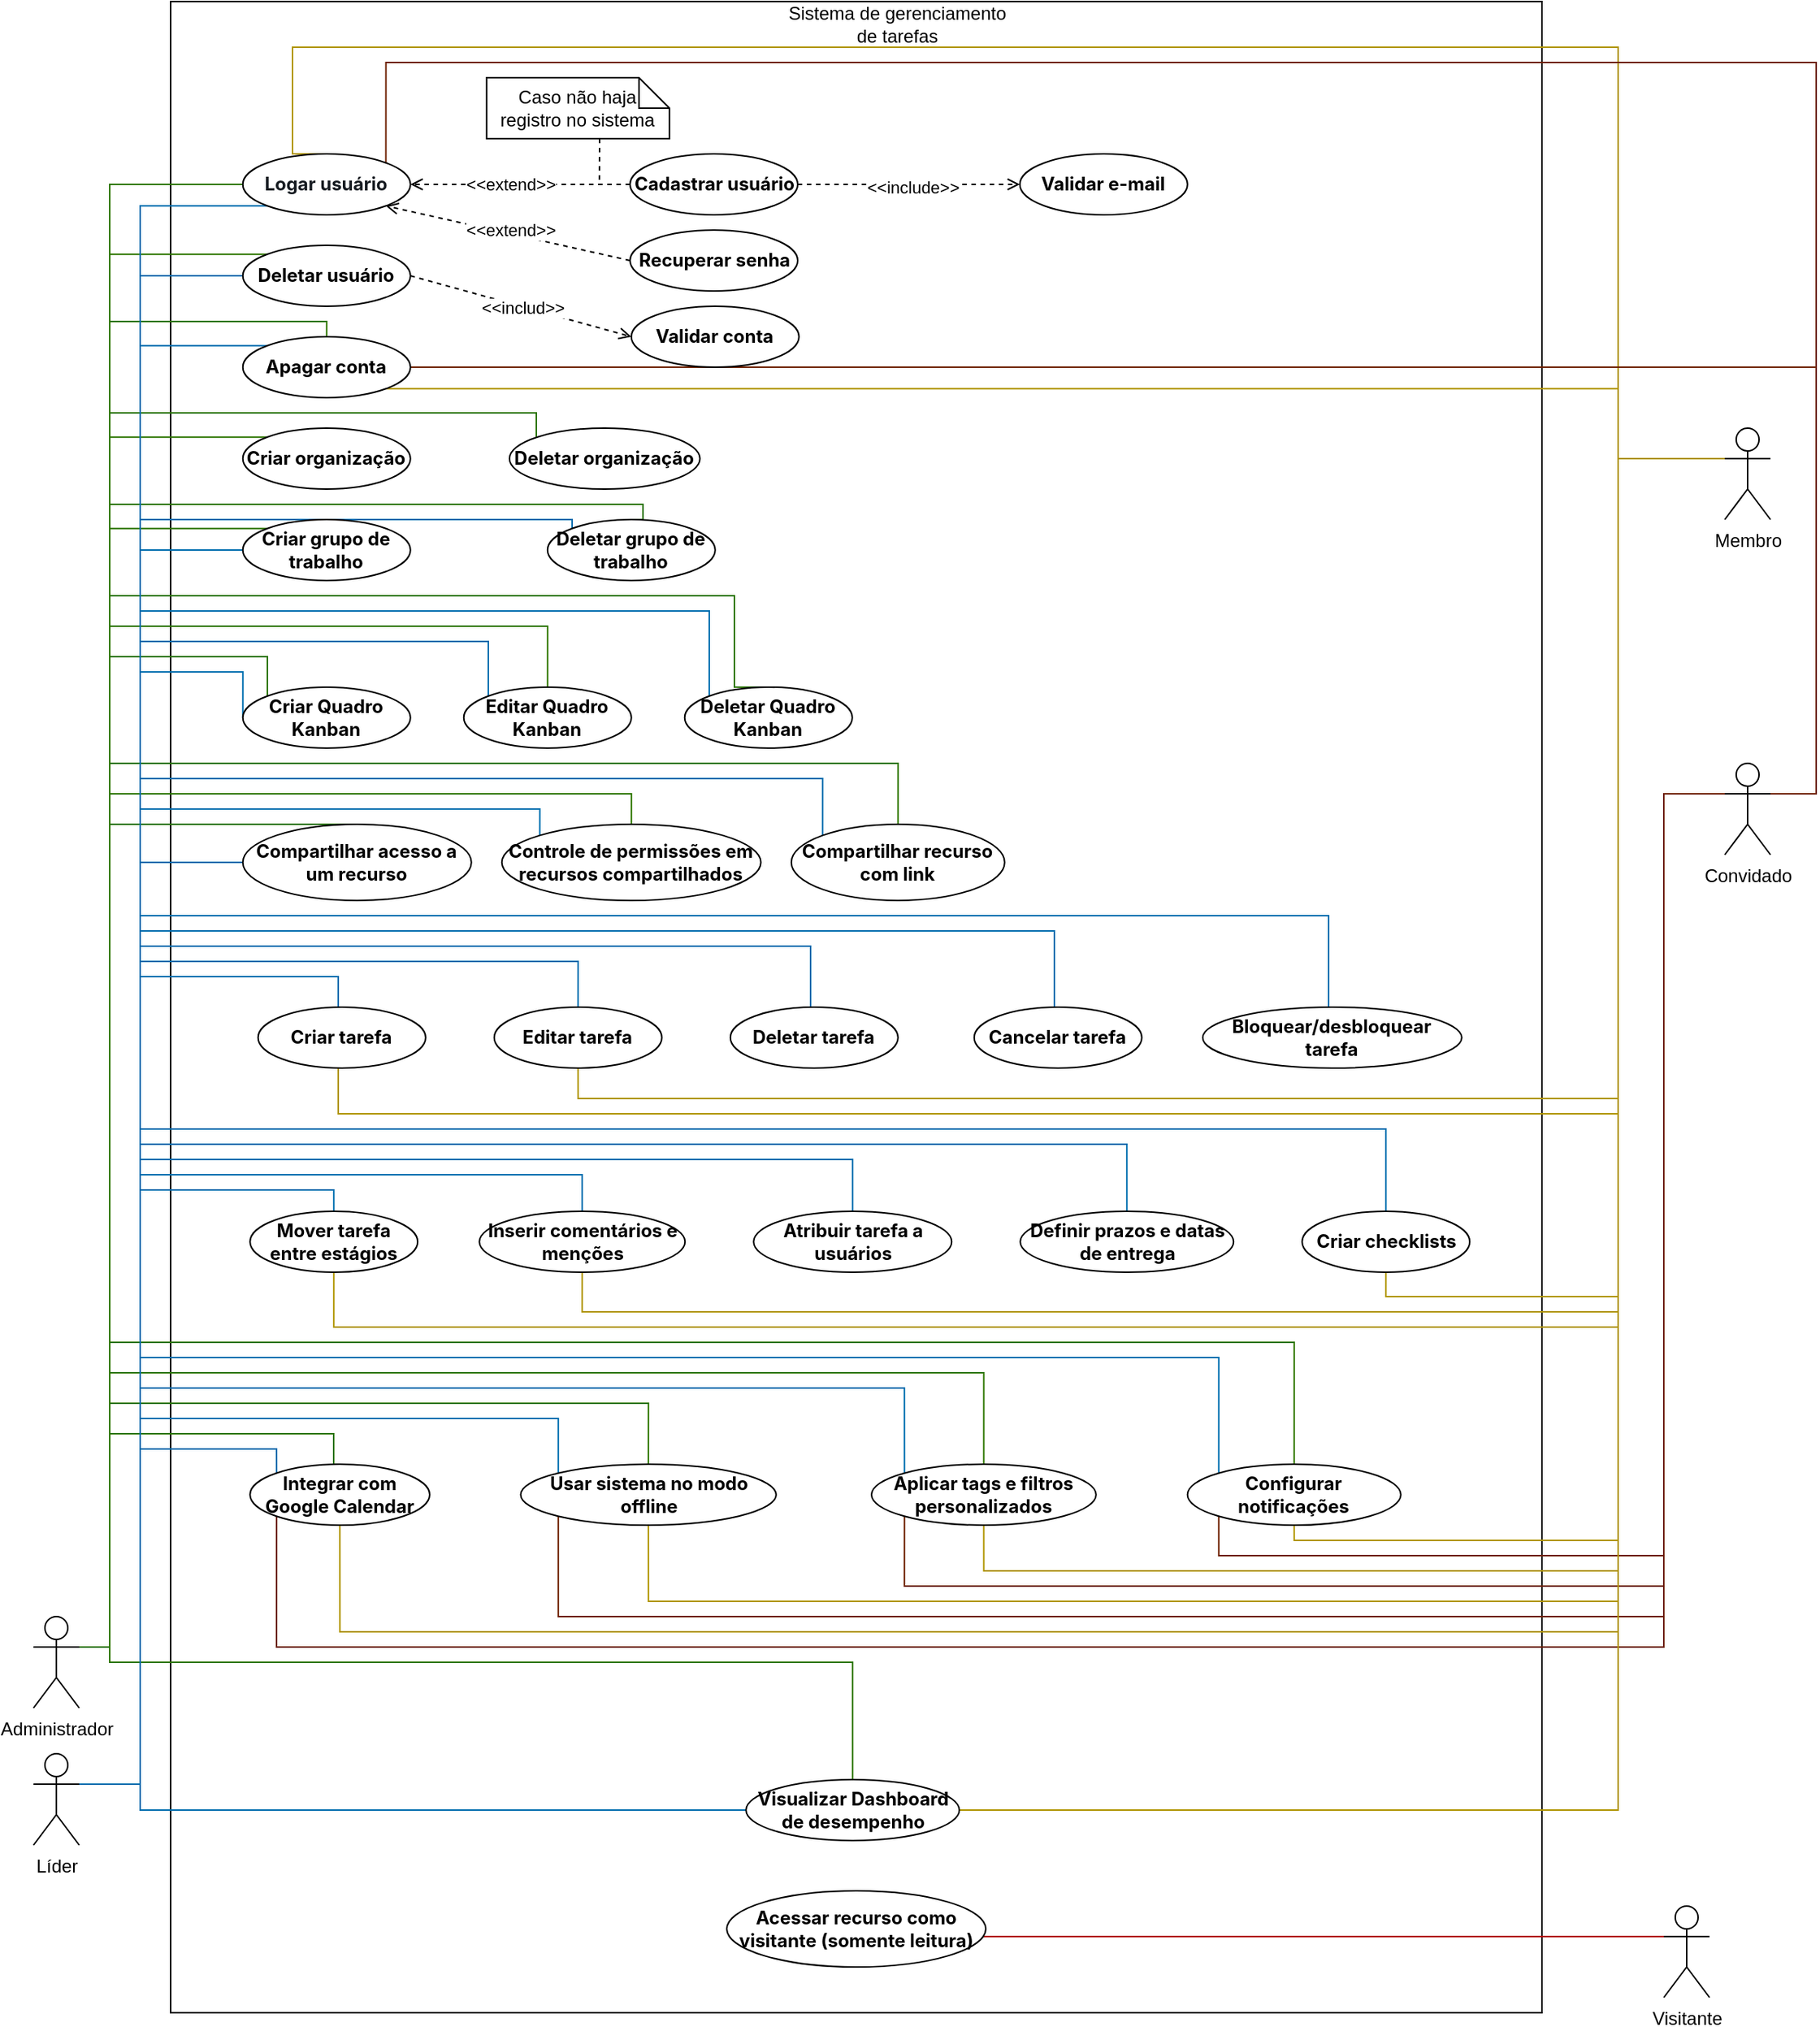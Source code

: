 <mxfile version="27.1.4">
  <diagram name="Página-1" id="UkjS4kgP-VDyb3cZycc5">
    <mxGraphModel dx="758" dy="1257" grid="1" gridSize="10" guides="1" tooltips="1" connect="1" arrows="1" fold="1" page="1" pageScale="1" pageWidth="1169" pageHeight="827" math="0" shadow="0">
      <root>
        <mxCell id="0" />
        <mxCell id="1" parent="0" />
        <mxCell id="QGq4IHv5kDLC5Aj4zrVq-229" value="" style="rounded=0;whiteSpace=wrap;html=1;labelBackgroundColor=none;fontColor=default;movable=1;resizable=1;rotatable=1;deletable=1;editable=1;locked=0;connectable=1;" vertex="1" parent="1">
          <mxGeometry x="520" y="-380" width="900" height="1320" as="geometry" />
        </mxCell>
        <mxCell id="QGq4IHv5kDLC5Aj4zrVq-230" style="edgeStyle=orthogonalEdgeStyle;rounded=0;orthogonalLoop=1;jettySize=auto;html=1;exitX=0;exitY=0.333;exitDx=0;exitDy=0;exitPerimeter=0;entryX=0;entryY=0.5;entryDx=0;entryDy=0;endArrow=none;startFill=0;fillColor=#60a917;strokeColor=#2D7600;" edge="1" parent="1" source="QGq4IHv5kDLC5Aj4zrVq-248" target="QGq4IHv5kDLC5Aj4zrVq-288">
          <mxGeometry relative="1" as="geometry">
            <Array as="points">
              <mxPoint x="480" y="700" />
              <mxPoint x="480" y="-260" />
            </Array>
          </mxGeometry>
        </mxCell>
        <mxCell id="QGq4IHv5kDLC5Aj4zrVq-231" style="rounded=0;orthogonalLoop=1;jettySize=auto;html=1;exitX=1;exitY=0.333;exitDx=0;exitDy=0;exitPerimeter=0;endArrow=none;startFill=0;edgeStyle=orthogonalEdgeStyle;entryX=0;entryY=0;entryDx=0;entryDy=0;fillColor=#60a917;strokeColor=#2D7600;" edge="1" parent="1" source="QGq4IHv5kDLC5Aj4zrVq-248" target="QGq4IHv5kDLC5Aj4zrVq-302">
          <mxGeometry relative="1" as="geometry">
            <mxPoint x="180" y="-140" as="targetPoint" />
            <Array as="points">
              <mxPoint x="480" y="700" />
              <mxPoint x="480" y="-214" />
            </Array>
          </mxGeometry>
        </mxCell>
        <mxCell id="QGq4IHv5kDLC5Aj4zrVq-232" style="rounded=0;orthogonalLoop=1;jettySize=auto;html=1;exitX=1;exitY=0.333;exitDx=0;exitDy=0;exitPerimeter=0;edgeStyle=orthogonalEdgeStyle;endArrow=none;startFill=0;fillColor=#60a917;strokeColor=#2D7600;entryX=0.5;entryY=0;entryDx=0;entryDy=0;" edge="1" parent="1" source="QGq4IHv5kDLC5Aj4zrVq-248" target="QGq4IHv5kDLC5Aj4zrVq-304">
          <mxGeometry relative="1" as="geometry">
            <mxPoint x="110" y="70" as="sourcePoint" />
            <mxPoint x="430" y="-180" as="targetPoint" />
            <Array as="points">
              <mxPoint x="480" y="700" />
              <mxPoint x="480" y="-170" />
              <mxPoint x="622" y="-170" />
            </Array>
          </mxGeometry>
        </mxCell>
        <mxCell id="QGq4IHv5kDLC5Aj4zrVq-233" style="edgeStyle=orthogonalEdgeStyle;rounded=0;orthogonalLoop=1;jettySize=auto;html=1;exitX=1;exitY=0.333;exitDx=0;exitDy=0;exitPerimeter=0;entryX=0;entryY=0;entryDx=0;entryDy=0;fillColor=#60a917;strokeColor=#2D7600;endArrow=none;startFill=0;" edge="1" parent="1" source="QGq4IHv5kDLC5Aj4zrVq-248" target="QGq4IHv5kDLC5Aj4zrVq-305">
          <mxGeometry relative="1" as="geometry">
            <Array as="points">
              <mxPoint x="480" y="700" />
              <mxPoint x="480" y="-94" />
            </Array>
          </mxGeometry>
        </mxCell>
        <mxCell id="QGq4IHv5kDLC5Aj4zrVq-234" style="edgeStyle=orthogonalEdgeStyle;rounded=0;orthogonalLoop=1;jettySize=auto;html=1;exitX=1;exitY=0.333;exitDx=0;exitDy=0;exitPerimeter=0;fillColor=#60a917;strokeColor=#2D7600;endArrow=none;startFill=0;entryX=0;entryY=0;entryDx=0;entryDy=0;" edge="1" parent="1" source="QGq4IHv5kDLC5Aj4zrVq-248" target="QGq4IHv5kDLC5Aj4zrVq-306">
          <mxGeometry relative="1" as="geometry">
            <mxPoint x="120" y="60.06" as="sourcePoint" />
            <mxPoint x="740" y="-110" as="targetPoint" />
            <Array as="points">
              <mxPoint x="480" y="700" />
              <mxPoint x="480" y="-110" />
              <mxPoint x="760" y="-110" />
              <mxPoint x="760" y="-94" />
            </Array>
          </mxGeometry>
        </mxCell>
        <mxCell id="QGq4IHv5kDLC5Aj4zrVq-235" style="edgeStyle=orthogonalEdgeStyle;rounded=0;orthogonalLoop=1;jettySize=auto;html=1;exitX=1;exitY=0.333;exitDx=0;exitDy=0;exitPerimeter=0;entryX=0;entryY=0;entryDx=0;entryDy=0;endArrow=none;startFill=0;fillColor=#60a917;strokeColor=#2D7600;" edge="1" parent="1" source="QGq4IHv5kDLC5Aj4zrVq-248" target="QGq4IHv5kDLC5Aj4zrVq-307">
          <mxGeometry relative="1" as="geometry">
            <Array as="points">
              <mxPoint x="480" y="700" />
              <mxPoint x="480" y="-34" />
            </Array>
          </mxGeometry>
        </mxCell>
        <mxCell id="QGq4IHv5kDLC5Aj4zrVq-236" style="edgeStyle=orthogonalEdgeStyle;rounded=0;orthogonalLoop=1;jettySize=auto;html=1;exitX=1;exitY=0.333;exitDx=0;exitDy=0;exitPerimeter=0;entryX=0.5;entryY=0;entryDx=0;entryDy=0;fillColor=#60a917;strokeColor=#2D7600;endArrow=none;startFill=0;" edge="1" parent="1" source="QGq4IHv5kDLC5Aj4zrVq-248" target="QGq4IHv5kDLC5Aj4zrVq-308">
          <mxGeometry relative="1" as="geometry">
            <Array as="points">
              <mxPoint x="480" y="700" />
              <mxPoint x="480" y="-50" />
              <mxPoint x="830" y="-50" />
              <mxPoint x="830" y="-40" />
            </Array>
          </mxGeometry>
        </mxCell>
        <mxCell id="QGq4IHv5kDLC5Aj4zrVq-237" style="edgeStyle=orthogonalEdgeStyle;rounded=0;orthogonalLoop=1;jettySize=auto;html=1;exitX=1;exitY=0.333;exitDx=0;exitDy=0;exitPerimeter=0;entryX=0;entryY=0;entryDx=0;entryDy=0;fillColor=#60a917;strokeColor=#2D7600;endArrow=none;startFill=0;" edge="1" parent="1" source="QGq4IHv5kDLC5Aj4zrVq-248" target="QGq4IHv5kDLC5Aj4zrVq-320">
          <mxGeometry relative="1" as="geometry">
            <Array as="points">
              <mxPoint x="480" y="700" />
              <mxPoint x="480" y="50" />
              <mxPoint x="584" y="50" />
            </Array>
          </mxGeometry>
        </mxCell>
        <mxCell id="QGq4IHv5kDLC5Aj4zrVq-238" style="edgeStyle=orthogonalEdgeStyle;rounded=0;orthogonalLoop=1;jettySize=auto;html=1;exitX=1;exitY=0.333;exitDx=0;exitDy=0;exitPerimeter=0;entryX=0.5;entryY=0;entryDx=0;entryDy=0;fillColor=#60a917;strokeColor=#2D7600;endArrow=none;startFill=0;" edge="1" parent="1" source="QGq4IHv5kDLC5Aj4zrVq-248" target="QGq4IHv5kDLC5Aj4zrVq-322">
          <mxGeometry relative="1" as="geometry">
            <Array as="points">
              <mxPoint x="480" y="700" />
              <mxPoint x="480" y="10" />
              <mxPoint x="890" y="10" />
              <mxPoint x="890" y="70" />
            </Array>
          </mxGeometry>
        </mxCell>
        <mxCell id="QGq4IHv5kDLC5Aj4zrVq-239" style="edgeStyle=orthogonalEdgeStyle;rounded=0;orthogonalLoop=1;jettySize=auto;html=1;exitX=1;exitY=0.333;exitDx=0;exitDy=0;exitPerimeter=0;entryX=0.5;entryY=0;entryDx=0;entryDy=0;fillColor=#60a917;strokeColor=#2D7600;endArrow=none;startFill=0;" edge="1" parent="1" source="QGq4IHv5kDLC5Aj4zrVq-248" target="QGq4IHv5kDLC5Aj4zrVq-321">
          <mxGeometry relative="1" as="geometry">
            <Array as="points">
              <mxPoint x="480" y="700" />
              <mxPoint x="480" y="30" />
              <mxPoint x="767" y="30" />
            </Array>
          </mxGeometry>
        </mxCell>
        <mxCell id="QGq4IHv5kDLC5Aj4zrVq-240" style="edgeStyle=orthogonalEdgeStyle;rounded=0;orthogonalLoop=1;jettySize=auto;html=1;exitX=1;exitY=0.333;exitDx=0;exitDy=0;exitPerimeter=0;entryX=0.5;entryY=0;entryDx=0;entryDy=0;endArrow=none;startFill=0;fillColor=#60a917;strokeColor=#2D7600;" edge="1" parent="1" source="QGq4IHv5kDLC5Aj4zrVq-248" target="QGq4IHv5kDLC5Aj4zrVq-325">
          <mxGeometry relative="1" as="geometry">
            <Array as="points">
              <mxPoint x="480" y="700" />
              <mxPoint x="480" y="120" />
              <mxPoint x="997" y="120" />
            </Array>
          </mxGeometry>
        </mxCell>
        <mxCell id="QGq4IHv5kDLC5Aj4zrVq-241" style="edgeStyle=orthogonalEdgeStyle;rounded=0;orthogonalLoop=1;jettySize=auto;html=1;exitX=1;exitY=0.333;exitDx=0;exitDy=0;exitPerimeter=0;entryX=0.5;entryY=0;entryDx=0;entryDy=0;endArrow=none;startFill=0;fillColor=#60a917;strokeColor=#2D7600;" edge="1" parent="1" source="QGq4IHv5kDLC5Aj4zrVq-248" target="QGq4IHv5kDLC5Aj4zrVq-324">
          <mxGeometry relative="1" as="geometry">
            <Array as="points">
              <mxPoint x="480" y="700" />
              <mxPoint x="480" y="140" />
              <mxPoint x="822" y="140" />
            </Array>
          </mxGeometry>
        </mxCell>
        <mxCell id="QGq4IHv5kDLC5Aj4zrVq-242" style="edgeStyle=orthogonalEdgeStyle;rounded=0;orthogonalLoop=1;jettySize=auto;html=1;exitX=1;exitY=0.333;exitDx=0;exitDy=0;exitPerimeter=0;entryX=0.5;entryY=0;entryDx=0;entryDy=0;endArrow=none;startFill=0;fillColor=#60a917;strokeColor=#2D7600;" edge="1" parent="1" source="QGq4IHv5kDLC5Aj4zrVq-248" target="QGq4IHv5kDLC5Aj4zrVq-323">
          <mxGeometry relative="1" as="geometry">
            <Array as="points">
              <mxPoint x="480" y="700" />
              <mxPoint x="480" y="160" />
            </Array>
          </mxGeometry>
        </mxCell>
        <mxCell id="QGq4IHv5kDLC5Aj4zrVq-243" style="edgeStyle=orthogonalEdgeStyle;rounded=0;orthogonalLoop=1;jettySize=auto;html=1;exitX=1;exitY=0.333;exitDx=0;exitDy=0;exitPerimeter=0;entryX=0.5;entryY=0;entryDx=0;entryDy=0;fillColor=#60a917;strokeColor=#2D7600;endArrow=none;startFill=0;" edge="1" parent="1" source="QGq4IHv5kDLC5Aj4zrVq-248" target="QGq4IHv5kDLC5Aj4zrVq-342">
          <mxGeometry relative="1" as="geometry">
            <Array as="points">
              <mxPoint x="480" y="700" />
              <mxPoint x="480" y="500" />
              <mxPoint x="1257" y="500" />
            </Array>
          </mxGeometry>
        </mxCell>
        <mxCell id="QGq4IHv5kDLC5Aj4zrVq-244" style="edgeStyle=orthogonalEdgeStyle;rounded=0;orthogonalLoop=1;jettySize=auto;html=1;exitX=1;exitY=0.333;exitDx=0;exitDy=0;exitPerimeter=0;entryX=0.5;entryY=0;entryDx=0;entryDy=0;fillColor=#60a917;strokeColor=#2D7600;endArrow=none;startFill=0;" edge="1" parent="1" source="QGq4IHv5kDLC5Aj4zrVq-248" target="QGq4IHv5kDLC5Aj4zrVq-341">
          <mxGeometry relative="1" as="geometry">
            <Array as="points">
              <mxPoint x="480" y="700" />
              <mxPoint x="480" y="520" />
              <mxPoint x="1054" y="520" />
            </Array>
          </mxGeometry>
        </mxCell>
        <mxCell id="QGq4IHv5kDLC5Aj4zrVq-245" style="edgeStyle=orthogonalEdgeStyle;rounded=0;orthogonalLoop=1;jettySize=auto;html=1;exitX=1;exitY=0.333;exitDx=0;exitDy=0;exitPerimeter=0;entryX=0.5;entryY=0;entryDx=0;entryDy=0;fillColor=#60a917;strokeColor=#2D7600;endArrow=none;startFill=0;" edge="1" parent="1" source="QGq4IHv5kDLC5Aj4zrVq-248" target="QGq4IHv5kDLC5Aj4zrVq-340">
          <mxGeometry relative="1" as="geometry">
            <Array as="points">
              <mxPoint x="480" y="700" />
              <mxPoint x="480" y="540" />
              <mxPoint x="834" y="540" />
            </Array>
          </mxGeometry>
        </mxCell>
        <mxCell id="QGq4IHv5kDLC5Aj4zrVq-246" style="edgeStyle=orthogonalEdgeStyle;rounded=0;orthogonalLoop=1;jettySize=auto;html=1;exitX=1;exitY=0.333;exitDx=0;exitDy=0;exitPerimeter=0;entryX=0.5;entryY=0;entryDx=0;entryDy=0;fillColor=#60a917;strokeColor=#2D7600;endArrow=none;startFill=0;" edge="1" parent="1" source="QGq4IHv5kDLC5Aj4zrVq-248" target="QGq4IHv5kDLC5Aj4zrVq-339">
          <mxGeometry relative="1" as="geometry">
            <Array as="points">
              <mxPoint x="480" y="700" />
              <mxPoint x="480" y="560" />
              <mxPoint x="627" y="560" />
              <mxPoint x="627" y="580" />
            </Array>
          </mxGeometry>
        </mxCell>
        <mxCell id="QGq4IHv5kDLC5Aj4zrVq-247" style="edgeStyle=orthogonalEdgeStyle;rounded=0;orthogonalLoop=1;jettySize=auto;html=1;exitX=1;exitY=0.333;exitDx=0;exitDy=0;exitPerimeter=0;entryX=0.5;entryY=0;entryDx=0;entryDy=0;fillColor=#60a917;strokeColor=#2D7600;endArrow=none;startFill=0;" edge="1" parent="1" source="QGq4IHv5kDLC5Aj4zrVq-248" target="QGq4IHv5kDLC5Aj4zrVq-338">
          <mxGeometry relative="1" as="geometry">
            <Array as="points">
              <mxPoint x="480" y="700" />
              <mxPoint x="480" y="710" />
              <mxPoint x="968" y="710" />
            </Array>
          </mxGeometry>
        </mxCell>
        <mxCell id="QGq4IHv5kDLC5Aj4zrVq-248" value="Administrador" style="shape=umlActor;verticalLabelPosition=bottom;verticalAlign=top;html=1;" vertex="1" parent="1">
          <mxGeometry x="430" y="680" width="30" height="60" as="geometry" />
        </mxCell>
        <mxCell id="QGq4IHv5kDLC5Aj4zrVq-249" style="edgeStyle=orthogonalEdgeStyle;rounded=0;orthogonalLoop=1;jettySize=auto;html=1;exitX=0;exitY=0.333;exitDx=0;exitDy=0;exitPerimeter=0;endArrow=none;startFill=0;fillColor=#1ba1e2;strokeColor=#006EAF;entryX=0;entryY=1;entryDx=0;entryDy=0;" edge="1" parent="1" source="QGq4IHv5kDLC5Aj4zrVq-275" target="QGq4IHv5kDLC5Aj4zrVq-288">
          <mxGeometry relative="1" as="geometry">
            <mxPoint x="400" y="-200" as="targetPoint" />
            <Array as="points">
              <mxPoint x="500" y="790" />
              <mxPoint x="500" y="-246" />
            </Array>
          </mxGeometry>
        </mxCell>
        <mxCell id="QGq4IHv5kDLC5Aj4zrVq-250" style="edgeStyle=orthogonalEdgeStyle;rounded=0;orthogonalLoop=1;jettySize=auto;html=1;exitX=1;exitY=0.333;exitDx=0;exitDy=0;exitPerimeter=0;entryX=0;entryY=0.5;entryDx=0;entryDy=0;endArrow=none;startFill=0;fillColor=#1ba1e2;strokeColor=#006EAF;" edge="1" parent="1" source="QGq4IHv5kDLC5Aj4zrVq-275" target="QGq4IHv5kDLC5Aj4zrVq-302">
          <mxGeometry relative="1" as="geometry">
            <Array as="points">
              <mxPoint x="500" y="790" />
              <mxPoint x="500" y="-200" />
            </Array>
          </mxGeometry>
        </mxCell>
        <mxCell id="QGq4IHv5kDLC5Aj4zrVq-251" style="edgeStyle=orthogonalEdgeStyle;rounded=0;orthogonalLoop=1;jettySize=auto;html=1;exitX=1;exitY=0.333;exitDx=0;exitDy=0;exitPerimeter=0;fillColor=#1ba1e2;strokeColor=#006EAF;endArrow=none;startFill=0;entryX=0;entryY=0;entryDx=0;entryDy=0;" edge="1" parent="1" source="QGq4IHv5kDLC5Aj4zrVq-275" target="QGq4IHv5kDLC5Aj4zrVq-304">
          <mxGeometry relative="1" as="geometry">
            <mxPoint x="110" y="160" as="sourcePoint" />
            <mxPoint x="536" y="-160" as="targetPoint" />
            <Array as="points">
              <mxPoint x="500" y="790" />
              <mxPoint x="500" y="-154" />
            </Array>
          </mxGeometry>
        </mxCell>
        <mxCell id="QGq4IHv5kDLC5Aj4zrVq-252" style="edgeStyle=orthogonalEdgeStyle;rounded=0;orthogonalLoop=1;jettySize=auto;html=1;exitX=1;exitY=0.333;exitDx=0;exitDy=0;exitPerimeter=0;entryX=0;entryY=0.5;entryDx=0;entryDy=0;fillColor=#1ba1e2;strokeColor=#006EAF;endArrow=none;startFill=0;" edge="1" parent="1" source="QGq4IHv5kDLC5Aj4zrVq-275" target="QGq4IHv5kDLC5Aj4zrVq-307">
          <mxGeometry relative="1" as="geometry">
            <Array as="points">
              <mxPoint x="500" y="790" />
              <mxPoint x="500" y="-20" />
            </Array>
          </mxGeometry>
        </mxCell>
        <mxCell id="QGq4IHv5kDLC5Aj4zrVq-253" style="edgeStyle=orthogonalEdgeStyle;rounded=0;orthogonalLoop=1;jettySize=auto;html=1;exitX=1;exitY=0.333;exitDx=0;exitDy=0;exitPerimeter=0;entryX=0;entryY=0;entryDx=0;entryDy=0;fillColor=#1ba1e2;strokeColor=#006EAF;endArrow=none;startFill=0;" edge="1" parent="1" source="QGq4IHv5kDLC5Aj4zrVq-275" target="QGq4IHv5kDLC5Aj4zrVq-308">
          <mxGeometry relative="1" as="geometry">
            <mxPoint x="590" y="50" as="targetPoint" />
            <Array as="points">
              <mxPoint x="500" y="790" />
              <mxPoint x="500" y="-40" />
              <mxPoint x="784" y="-40" />
            </Array>
          </mxGeometry>
        </mxCell>
        <mxCell id="QGq4IHv5kDLC5Aj4zrVq-254" style="edgeStyle=orthogonalEdgeStyle;rounded=0;orthogonalLoop=1;jettySize=auto;html=1;exitX=1;exitY=0.333;exitDx=0;exitDy=0;exitPerimeter=0;entryX=0;entryY=0;entryDx=0;entryDy=0;fillColor=#1ba1e2;strokeColor=#006EAF;endArrow=none;startFill=0;" edge="1" parent="1" source="QGq4IHv5kDLC5Aj4zrVq-275" target="QGq4IHv5kDLC5Aj4zrVq-322">
          <mxGeometry relative="1" as="geometry">
            <Array as="points">
              <mxPoint x="500" y="790" />
              <mxPoint x="500" y="20" />
              <mxPoint x="874" y="20" />
            </Array>
          </mxGeometry>
        </mxCell>
        <mxCell id="QGq4IHv5kDLC5Aj4zrVq-255" style="edgeStyle=orthogonalEdgeStyle;rounded=0;orthogonalLoop=1;jettySize=auto;html=1;exitX=1;exitY=0.333;exitDx=0;exitDy=0;exitPerimeter=0;entryX=0;entryY=0;entryDx=0;entryDy=0;fillColor=#1ba1e2;strokeColor=#006EAF;endArrow=none;startFill=0;" edge="1" parent="1" source="QGq4IHv5kDLC5Aj4zrVq-275" target="QGq4IHv5kDLC5Aj4zrVq-321">
          <mxGeometry relative="1" as="geometry">
            <Array as="points">
              <mxPoint x="500" y="790" />
              <mxPoint x="500" y="40" />
              <mxPoint x="729" y="40" />
            </Array>
          </mxGeometry>
        </mxCell>
        <mxCell id="QGq4IHv5kDLC5Aj4zrVq-256" style="edgeStyle=orthogonalEdgeStyle;rounded=0;orthogonalLoop=1;jettySize=auto;html=1;exitX=1;exitY=0.333;exitDx=0;exitDy=0;exitPerimeter=0;entryX=0;entryY=0.5;entryDx=0;entryDy=0;fillColor=#1ba1e2;strokeColor=#006EAF;endArrow=none;startFill=0;" edge="1" parent="1" source="QGq4IHv5kDLC5Aj4zrVq-275" target="QGq4IHv5kDLC5Aj4zrVq-320">
          <mxGeometry relative="1" as="geometry">
            <Array as="points">
              <mxPoint x="500" y="790" />
              <mxPoint x="500" y="60" />
              <mxPoint x="567" y="60" />
            </Array>
          </mxGeometry>
        </mxCell>
        <mxCell id="QGq4IHv5kDLC5Aj4zrVq-257" style="edgeStyle=orthogonalEdgeStyle;rounded=0;orthogonalLoop=1;jettySize=auto;html=1;exitX=1;exitY=0.333;exitDx=0;exitDy=0;exitPerimeter=0;entryX=0;entryY=0;entryDx=0;entryDy=0;fillColor=#1ba1e2;strokeColor=#006EAF;endArrow=none;startFill=0;" edge="1" parent="1" source="QGq4IHv5kDLC5Aj4zrVq-275" target="QGq4IHv5kDLC5Aj4zrVq-325">
          <mxGeometry relative="1" as="geometry">
            <Array as="points">
              <mxPoint x="500" y="790" />
              <mxPoint x="500" y="130" />
              <mxPoint x="948" y="130" />
            </Array>
          </mxGeometry>
        </mxCell>
        <mxCell id="QGq4IHv5kDLC5Aj4zrVq-258" style="edgeStyle=orthogonalEdgeStyle;rounded=0;orthogonalLoop=1;jettySize=auto;html=1;exitX=1;exitY=0.333;exitDx=0;exitDy=0;exitPerimeter=0;entryX=0;entryY=0;entryDx=0;entryDy=0;fillColor=#1ba1e2;strokeColor=#006EAF;endArrow=none;startFill=0;" edge="1" parent="1" source="QGq4IHv5kDLC5Aj4zrVq-275" target="QGq4IHv5kDLC5Aj4zrVq-324">
          <mxGeometry relative="1" as="geometry">
            <Array as="points">
              <mxPoint x="500" y="790" />
              <mxPoint x="500" y="150" />
              <mxPoint x="762" y="150" />
            </Array>
          </mxGeometry>
        </mxCell>
        <mxCell id="QGq4IHv5kDLC5Aj4zrVq-259" style="edgeStyle=orthogonalEdgeStyle;rounded=0;orthogonalLoop=1;jettySize=auto;html=1;exitX=1;exitY=0.333;exitDx=0;exitDy=0;exitPerimeter=0;entryX=0;entryY=0.5;entryDx=0;entryDy=0;fillColor=#1ba1e2;strokeColor=#006EAF;endArrow=none;startFill=0;" edge="1" parent="1" source="QGq4IHv5kDLC5Aj4zrVq-275" target="QGq4IHv5kDLC5Aj4zrVq-323">
          <mxGeometry relative="1" as="geometry">
            <Array as="points">
              <mxPoint x="500" y="790" />
              <mxPoint x="500" y="185" />
            </Array>
          </mxGeometry>
        </mxCell>
        <mxCell id="QGq4IHv5kDLC5Aj4zrVq-260" style="edgeStyle=orthogonalEdgeStyle;rounded=0;orthogonalLoop=1;jettySize=auto;html=1;exitX=1;exitY=0.333;exitDx=0;exitDy=0;exitPerimeter=0;entryX=0.5;entryY=0;entryDx=0;entryDy=0;endArrow=none;startFill=0;fillColor=#1ba1e2;strokeColor=#006EAF;" edge="1" parent="1" source="QGq4IHv5kDLC5Aj4zrVq-275" target="QGq4IHv5kDLC5Aj4zrVq-332">
          <mxGeometry relative="1" as="geometry">
            <Array as="points">
              <mxPoint x="500" y="790" />
              <mxPoint x="500" y="220" />
              <mxPoint x="1280" y="220" />
              <mxPoint x="1280" y="280" />
            </Array>
          </mxGeometry>
        </mxCell>
        <mxCell id="QGq4IHv5kDLC5Aj4zrVq-261" style="edgeStyle=orthogonalEdgeStyle;rounded=0;orthogonalLoop=1;jettySize=auto;html=1;exitX=1;exitY=0.333;exitDx=0;exitDy=0;exitPerimeter=0;entryX=0.5;entryY=0;entryDx=0;entryDy=0;endArrow=none;startFill=0;fillColor=#1ba1e2;strokeColor=#006EAF;" edge="1" parent="1" source="QGq4IHv5kDLC5Aj4zrVq-275" target="QGq4IHv5kDLC5Aj4zrVq-331">
          <mxGeometry relative="1" as="geometry">
            <Array as="points">
              <mxPoint x="500" y="790" />
              <mxPoint x="500" y="230" />
              <mxPoint x="1100" y="230" />
              <mxPoint x="1100" y="280" />
            </Array>
          </mxGeometry>
        </mxCell>
        <mxCell id="QGq4IHv5kDLC5Aj4zrVq-262" style="edgeStyle=orthogonalEdgeStyle;rounded=0;orthogonalLoop=1;jettySize=auto;html=1;exitX=1;exitY=0.333;exitDx=0;exitDy=0;exitPerimeter=0;entryX=0.5;entryY=0;entryDx=0;entryDy=0;endArrow=none;startFill=0;fillColor=#1ba1e2;strokeColor=#006EAF;" edge="1" parent="1" source="QGq4IHv5kDLC5Aj4zrVq-275" target="QGq4IHv5kDLC5Aj4zrVq-330">
          <mxGeometry relative="1" as="geometry">
            <Array as="points">
              <mxPoint x="500" y="790" />
              <mxPoint x="500" y="240" />
              <mxPoint x="940" y="240" />
              <mxPoint x="940" y="280" />
            </Array>
          </mxGeometry>
        </mxCell>
        <mxCell id="QGq4IHv5kDLC5Aj4zrVq-263" style="edgeStyle=orthogonalEdgeStyle;rounded=0;orthogonalLoop=1;jettySize=auto;html=1;exitX=1;exitY=0.333;exitDx=0;exitDy=0;exitPerimeter=0;entryX=0.5;entryY=0;entryDx=0;entryDy=0;endArrow=none;startFill=0;fillColor=#1ba1e2;strokeColor=#006EAF;" edge="1" parent="1" source="QGq4IHv5kDLC5Aj4zrVq-275" target="QGq4IHv5kDLC5Aj4zrVq-329">
          <mxGeometry relative="1" as="geometry">
            <Array as="points">
              <mxPoint x="500" y="790" />
              <mxPoint x="500" y="250" />
              <mxPoint x="787" y="250" />
            </Array>
          </mxGeometry>
        </mxCell>
        <mxCell id="QGq4IHv5kDLC5Aj4zrVq-264" style="edgeStyle=orthogonalEdgeStyle;rounded=0;orthogonalLoop=1;jettySize=auto;html=1;exitX=1;exitY=0.333;exitDx=0;exitDy=0;exitPerimeter=0;entryX=0.5;entryY=0;entryDx=0;entryDy=0;endArrow=none;startFill=0;fillColor=#1ba1e2;strokeColor=#006EAF;" edge="1" parent="1" source="QGq4IHv5kDLC5Aj4zrVq-275" target="QGq4IHv5kDLC5Aj4zrVq-328">
          <mxGeometry relative="1" as="geometry">
            <Array as="points">
              <mxPoint x="500" y="790" />
              <mxPoint x="500" y="260" />
              <mxPoint x="630" y="260" />
              <mxPoint x="630" y="280" />
            </Array>
          </mxGeometry>
        </mxCell>
        <mxCell id="QGq4IHv5kDLC5Aj4zrVq-265" style="edgeStyle=orthogonalEdgeStyle;rounded=0;orthogonalLoop=1;jettySize=auto;html=1;exitX=1;exitY=0.333;exitDx=0;exitDy=0;exitPerimeter=0;entryX=0.5;entryY=0;entryDx=0;entryDy=0;endArrow=none;startFill=0;fillColor=#1ba1e2;strokeColor=#006EAF;" edge="1" parent="1" source="QGq4IHv5kDLC5Aj4zrVq-275" target="QGq4IHv5kDLC5Aj4zrVq-337">
          <mxGeometry relative="1" as="geometry">
            <Array as="points">
              <mxPoint x="500" y="790" />
              <mxPoint x="500" y="360" />
              <mxPoint x="1318" y="360" />
            </Array>
          </mxGeometry>
        </mxCell>
        <mxCell id="QGq4IHv5kDLC5Aj4zrVq-266" style="edgeStyle=orthogonalEdgeStyle;rounded=0;orthogonalLoop=1;jettySize=auto;html=1;exitX=1;exitY=0.333;exitDx=0;exitDy=0;exitPerimeter=0;entryX=0.5;entryY=0;entryDx=0;entryDy=0;endArrow=none;startFill=0;fillColor=#1ba1e2;strokeColor=#006EAF;" edge="1" parent="1" source="QGq4IHv5kDLC5Aj4zrVq-275" target="QGq4IHv5kDLC5Aj4zrVq-336">
          <mxGeometry relative="1" as="geometry">
            <Array as="points">
              <mxPoint x="500" y="790" />
              <mxPoint x="500" y="370" />
              <mxPoint x="1148" y="370" />
            </Array>
          </mxGeometry>
        </mxCell>
        <mxCell id="QGq4IHv5kDLC5Aj4zrVq-267" style="edgeStyle=orthogonalEdgeStyle;rounded=0;orthogonalLoop=1;jettySize=auto;html=1;exitX=1;exitY=0.333;exitDx=0;exitDy=0;exitPerimeter=0;entryX=0.5;entryY=0;entryDx=0;entryDy=0;endArrow=none;startFill=0;fillColor=#1ba1e2;strokeColor=#006EAF;" edge="1" parent="1" source="QGq4IHv5kDLC5Aj4zrVq-275" target="QGq4IHv5kDLC5Aj4zrVq-335">
          <mxGeometry relative="1" as="geometry">
            <Array as="points">
              <mxPoint x="500" y="790" />
              <mxPoint x="500" y="380" />
              <mxPoint x="968" y="380" />
            </Array>
          </mxGeometry>
        </mxCell>
        <mxCell id="QGq4IHv5kDLC5Aj4zrVq-268" style="edgeStyle=orthogonalEdgeStyle;rounded=0;orthogonalLoop=1;jettySize=auto;html=1;exitX=1;exitY=0.333;exitDx=0;exitDy=0;exitPerimeter=0;entryX=0.5;entryY=0;entryDx=0;entryDy=0;endArrow=none;startFill=0;fillColor=#1ba1e2;strokeColor=#006EAF;" edge="1" parent="1" source="QGq4IHv5kDLC5Aj4zrVq-275" target="QGq4IHv5kDLC5Aj4zrVq-334">
          <mxGeometry relative="1" as="geometry">
            <Array as="points">
              <mxPoint x="500" y="790" />
              <mxPoint x="500" y="390" />
              <mxPoint x="790" y="390" />
            </Array>
          </mxGeometry>
        </mxCell>
        <mxCell id="QGq4IHv5kDLC5Aj4zrVq-269" style="edgeStyle=orthogonalEdgeStyle;rounded=0;orthogonalLoop=1;jettySize=auto;html=1;exitX=1;exitY=0.333;exitDx=0;exitDy=0;exitPerimeter=0;entryX=0.5;entryY=0;entryDx=0;entryDy=0;endArrow=none;startFill=0;fillColor=#1ba1e2;strokeColor=#006EAF;" edge="1" parent="1" source="QGq4IHv5kDLC5Aj4zrVq-275" target="QGq4IHv5kDLC5Aj4zrVq-333">
          <mxGeometry relative="1" as="geometry">
            <Array as="points">
              <mxPoint x="500" y="790" />
              <mxPoint x="500" y="400" />
              <mxPoint x="627" y="400" />
            </Array>
          </mxGeometry>
        </mxCell>
        <mxCell id="QGq4IHv5kDLC5Aj4zrVq-270" style="edgeStyle=orthogonalEdgeStyle;rounded=0;orthogonalLoop=1;jettySize=auto;html=1;exitX=1;exitY=0.333;exitDx=0;exitDy=0;exitPerimeter=0;entryX=0;entryY=0;entryDx=0;entryDy=0;fillColor=#1ba1e2;strokeColor=#006EAF;endArrow=none;startFill=0;" edge="1" parent="1" source="QGq4IHv5kDLC5Aj4zrVq-275" target="QGq4IHv5kDLC5Aj4zrVq-342">
          <mxGeometry relative="1" as="geometry">
            <Array as="points">
              <mxPoint x="500" y="790" />
              <mxPoint x="500" y="510" />
              <mxPoint x="1208" y="510" />
            </Array>
          </mxGeometry>
        </mxCell>
        <mxCell id="QGq4IHv5kDLC5Aj4zrVq-271" style="edgeStyle=orthogonalEdgeStyle;rounded=0;orthogonalLoop=1;jettySize=auto;html=1;exitX=1;exitY=0.333;exitDx=0;exitDy=0;exitPerimeter=0;entryX=0;entryY=0;entryDx=0;entryDy=0;fillColor=#1ba1e2;strokeColor=#006EAF;endArrow=none;startFill=0;" edge="1" parent="1" source="QGq4IHv5kDLC5Aj4zrVq-275" target="QGq4IHv5kDLC5Aj4zrVq-341">
          <mxGeometry relative="1" as="geometry">
            <Array as="points">
              <mxPoint x="500" y="790" />
              <mxPoint x="500" y="530" />
              <mxPoint x="1002" y="530" />
            </Array>
          </mxGeometry>
        </mxCell>
        <mxCell id="QGq4IHv5kDLC5Aj4zrVq-272" style="edgeStyle=orthogonalEdgeStyle;rounded=0;orthogonalLoop=1;jettySize=auto;html=1;exitX=1;exitY=0.333;exitDx=0;exitDy=0;exitPerimeter=0;entryX=0;entryY=0;entryDx=0;entryDy=0;fillColor=#1ba1e2;strokeColor=#006EAF;endArrow=none;startFill=0;" edge="1" parent="1" source="QGq4IHv5kDLC5Aj4zrVq-275" target="QGq4IHv5kDLC5Aj4zrVq-340">
          <mxGeometry relative="1" as="geometry">
            <Array as="points">
              <mxPoint x="500" y="790" />
              <mxPoint x="500" y="550" />
              <mxPoint x="774" y="550" />
            </Array>
          </mxGeometry>
        </mxCell>
        <mxCell id="QGq4IHv5kDLC5Aj4zrVq-273" style="edgeStyle=orthogonalEdgeStyle;rounded=0;orthogonalLoop=1;jettySize=auto;html=1;exitX=1;exitY=0.333;exitDx=0;exitDy=0;exitPerimeter=0;entryX=0;entryY=0;entryDx=0;entryDy=0;fillColor=#1ba1e2;strokeColor=#006EAF;endArrow=none;startFill=0;" edge="1" parent="1" source="QGq4IHv5kDLC5Aj4zrVq-275" target="QGq4IHv5kDLC5Aj4zrVq-339">
          <mxGeometry relative="1" as="geometry">
            <Array as="points">
              <mxPoint x="500" y="790" />
              <mxPoint x="500" y="570" />
              <mxPoint x="590" y="570" />
            </Array>
          </mxGeometry>
        </mxCell>
        <mxCell id="QGq4IHv5kDLC5Aj4zrVq-274" style="edgeStyle=orthogonalEdgeStyle;rounded=0;orthogonalLoop=1;jettySize=auto;html=1;exitX=1;exitY=0.333;exitDx=0;exitDy=0;exitPerimeter=0;entryX=0;entryY=0.5;entryDx=0;entryDy=0;fillColor=#1ba1e2;strokeColor=#006EAF;endArrow=none;startFill=0;" edge="1" parent="1" source="QGq4IHv5kDLC5Aj4zrVq-275" target="QGq4IHv5kDLC5Aj4zrVq-338">
          <mxGeometry relative="1" as="geometry">
            <Array as="points">
              <mxPoint x="500" y="790" />
              <mxPoint x="500" y="807" />
            </Array>
          </mxGeometry>
        </mxCell>
        <mxCell id="QGq4IHv5kDLC5Aj4zrVq-275" value="Líder" style="shape=umlActor;verticalLabelPosition=bottom;verticalAlign=top;html=1;" vertex="1" parent="1">
          <mxGeometry x="430" y="770" width="30" height="60" as="geometry" />
        </mxCell>
        <mxCell id="QGq4IHv5kDLC5Aj4zrVq-276" style="edgeStyle=orthogonalEdgeStyle;rounded=0;orthogonalLoop=1;jettySize=auto;html=1;entryX=0.5;entryY=0;entryDx=0;entryDy=0;endArrow=none;startFill=0;fillColor=#e3c800;strokeColor=#B09500;exitX=0;exitY=0.333;exitDx=0;exitDy=0;exitPerimeter=0;" edge="1" parent="1" source="QGq4IHv5kDLC5Aj4zrVq-319" target="QGq4IHv5kDLC5Aj4zrVq-288">
          <mxGeometry relative="1" as="geometry">
            <mxPoint x="1040" y="-140" as="sourcePoint" />
            <Array as="points">
              <mxPoint x="1470" y="-80" />
              <mxPoint x="1470" y="-350" />
              <mxPoint x="600" y="-350" />
              <mxPoint x="600" y="-280" />
            </Array>
          </mxGeometry>
        </mxCell>
        <mxCell id="QGq4IHv5kDLC5Aj4zrVq-277" style="edgeStyle=orthogonalEdgeStyle;rounded=0;orthogonalLoop=1;jettySize=auto;html=1;exitX=0;exitY=0.333;exitDx=0;exitDy=0;exitPerimeter=0;fillColor=#e3c800;strokeColor=#B09500;endArrow=none;startFill=0;entryX=1;entryY=1;entryDx=0;entryDy=0;" edge="1" parent="1" source="QGq4IHv5kDLC5Aj4zrVq-319" target="QGq4IHv5kDLC5Aj4zrVq-304">
          <mxGeometry relative="1" as="geometry">
            <mxPoint x="430" y="-150" as="targetPoint" />
            <Array as="points">
              <mxPoint x="1470" y="-80" />
              <mxPoint x="1470" y="-126" />
            </Array>
          </mxGeometry>
        </mxCell>
        <mxCell id="QGq4IHv5kDLC5Aj4zrVq-278" style="edgeStyle=orthogonalEdgeStyle;rounded=0;orthogonalLoop=1;jettySize=auto;html=1;exitX=1;exitY=0.333;exitDx=0;exitDy=0;exitPerimeter=0;entryX=1;entryY=0;entryDx=0;entryDy=0;endArrow=none;startFill=0;fillColor=#a0522d;strokeColor=#6D1F00;" edge="1" parent="1" source="QGq4IHv5kDLC5Aj4zrVq-284" target="QGq4IHv5kDLC5Aj4zrVq-288">
          <mxGeometry relative="1" as="geometry">
            <Array as="points">
              <mxPoint x="1600" y="140" />
              <mxPoint x="1600" y="-340" />
              <mxPoint x="661" y="-340" />
            </Array>
          </mxGeometry>
        </mxCell>
        <mxCell id="QGq4IHv5kDLC5Aj4zrVq-279" style="edgeStyle=orthogonalEdgeStyle;rounded=0;orthogonalLoop=1;jettySize=auto;html=1;exitX=1;exitY=0.333;exitDx=0;exitDy=0;exitPerimeter=0;entryX=1;entryY=0.5;entryDx=0;entryDy=0;fillColor=#a0522d;strokeColor=#6D1F00;endArrow=none;startFill=0;" edge="1" parent="1" source="QGq4IHv5kDLC5Aj4zrVq-284" target="QGq4IHv5kDLC5Aj4zrVq-304">
          <mxGeometry relative="1" as="geometry">
            <Array as="points">
              <mxPoint x="1600" y="140" />
              <mxPoint x="1600" y="-140" />
            </Array>
          </mxGeometry>
        </mxCell>
        <mxCell id="QGq4IHv5kDLC5Aj4zrVq-280" style="edgeStyle=orthogonalEdgeStyle;rounded=0;orthogonalLoop=1;jettySize=auto;html=1;exitX=0;exitY=0.333;exitDx=0;exitDy=0;exitPerimeter=0;entryX=0;entryY=1;entryDx=0;entryDy=0;fillColor=#a0522d;strokeColor=#6D1F00;endArrow=none;startFill=0;" edge="1" parent="1" source="QGq4IHv5kDLC5Aj4zrVq-284" target="QGq4IHv5kDLC5Aj4zrVq-342">
          <mxGeometry relative="1" as="geometry">
            <Array as="points">
              <mxPoint x="1500" y="140" />
              <mxPoint x="1500" y="640" />
              <mxPoint x="1208" y="640" />
            </Array>
          </mxGeometry>
        </mxCell>
        <mxCell id="QGq4IHv5kDLC5Aj4zrVq-281" style="edgeStyle=orthogonalEdgeStyle;rounded=0;orthogonalLoop=1;jettySize=auto;html=1;exitX=0;exitY=0.333;exitDx=0;exitDy=0;exitPerimeter=0;entryX=0;entryY=1;entryDx=0;entryDy=0;fillColor=#a0522d;strokeColor=#6D1F00;endArrow=none;startFill=0;" edge="1" parent="1" source="QGq4IHv5kDLC5Aj4zrVq-284" target="QGq4IHv5kDLC5Aj4zrVq-341">
          <mxGeometry relative="1" as="geometry">
            <Array as="points">
              <mxPoint x="1500" y="140" />
              <mxPoint x="1500" y="660" />
              <mxPoint x="1002" y="660" />
            </Array>
          </mxGeometry>
        </mxCell>
        <mxCell id="QGq4IHv5kDLC5Aj4zrVq-282" style="edgeStyle=orthogonalEdgeStyle;rounded=0;orthogonalLoop=1;jettySize=auto;html=1;exitX=0;exitY=0.333;exitDx=0;exitDy=0;exitPerimeter=0;entryX=0;entryY=1;entryDx=0;entryDy=0;fillColor=#a0522d;strokeColor=#6D1F00;endArrow=none;startFill=0;" edge="1" parent="1" source="QGq4IHv5kDLC5Aj4zrVq-284" target="QGq4IHv5kDLC5Aj4zrVq-340">
          <mxGeometry relative="1" as="geometry">
            <Array as="points">
              <mxPoint x="1500" y="140" />
              <mxPoint x="1500" y="680" />
              <mxPoint x="774" y="680" />
            </Array>
          </mxGeometry>
        </mxCell>
        <mxCell id="QGq4IHv5kDLC5Aj4zrVq-283" style="edgeStyle=orthogonalEdgeStyle;rounded=0;orthogonalLoop=1;jettySize=auto;html=1;exitX=0;exitY=0.333;exitDx=0;exitDy=0;exitPerimeter=0;entryX=0;entryY=1;entryDx=0;entryDy=0;fillColor=#a0522d;strokeColor=#6D1F00;endArrow=none;startFill=0;" edge="1" parent="1" source="QGq4IHv5kDLC5Aj4zrVq-284" target="QGq4IHv5kDLC5Aj4zrVq-339">
          <mxGeometry relative="1" as="geometry">
            <Array as="points">
              <mxPoint x="1500" y="140" />
              <mxPoint x="1500" y="700" />
              <mxPoint x="589" y="700" />
            </Array>
          </mxGeometry>
        </mxCell>
        <mxCell id="QGq4IHv5kDLC5Aj4zrVq-284" value="Convidado" style="shape=umlActor;verticalLabelPosition=bottom;verticalAlign=top;html=1;" vertex="1" parent="1">
          <mxGeometry x="1540" y="120" width="30" height="60" as="geometry" />
        </mxCell>
        <mxCell id="QGq4IHv5kDLC5Aj4zrVq-285" style="edgeStyle=orthogonalEdgeStyle;rounded=0;orthogonalLoop=1;jettySize=auto;html=1;exitX=0;exitY=0.333;exitDx=0;exitDy=0;exitPerimeter=0;fillColor=#e51400;strokeColor=#B20000;endArrow=none;startFill=0;" edge="1" parent="1" source="QGq4IHv5kDLC5Aj4zrVq-286" target="QGq4IHv5kDLC5Aj4zrVq-327">
          <mxGeometry relative="1" as="geometry">
            <Array as="points">
              <mxPoint x="1500" y="890" />
            </Array>
          </mxGeometry>
        </mxCell>
        <mxCell id="QGq4IHv5kDLC5Aj4zrVq-286" value="Visitante" style="shape=umlActor;verticalLabelPosition=bottom;verticalAlign=top;html=1;" vertex="1" parent="1">
          <mxGeometry x="1500" y="870" width="30" height="60" as="geometry" />
        </mxCell>
        <mxCell id="QGq4IHv5kDLC5Aj4zrVq-287" value="Sistema de gerenciamento de tarefas" style="text;html=1;align=center;verticalAlign=middle;whiteSpace=wrap;rounded=0;" vertex="1" parent="1">
          <mxGeometry x="917.37" y="-380" width="160" height="30" as="geometry" />
        </mxCell>
        <mxCell id="QGq4IHv5kDLC5Aj4zrVq-288" value="&lt;font style=&quot;font-size: 12px; color: light-dark(rgb(22, 27, 33), rgb(255, 255, 255));&quot; face=&quot;-apple-system, BlinkMacSystemFont, Segoe UI, Noto Sans, Helvetica, Arial, sans-serif, Apple Color Emoji, Segoe UI Emoji&quot;&gt;&lt;b style=&quot;&quot;&gt;Logar usuário&lt;/b&gt;&lt;/font&gt;" style="ellipse;whiteSpace=wrap;html=1;" vertex="1" parent="1">
          <mxGeometry x="567.37" y="-280" width="110" height="40" as="geometry" />
        </mxCell>
        <mxCell id="QGq4IHv5kDLC5Aj4zrVq-289" style="edgeStyle=orthogonalEdgeStyle;rounded=0;orthogonalLoop=1;jettySize=auto;html=1;exitX=0;exitY=0.5;exitDx=0;exitDy=0;entryX=1;entryY=0.5;entryDx=0;entryDy=0;endArrow=open;endFill=0;dashed=1;" edge="1" parent="1" source="QGq4IHv5kDLC5Aj4zrVq-293" target="QGq4IHv5kDLC5Aj4zrVq-288">
          <mxGeometry relative="1" as="geometry" />
        </mxCell>
        <mxCell id="QGq4IHv5kDLC5Aj4zrVq-290" value="&amp;lt;&amp;lt;extend&amp;gt;&amp;gt;" style="edgeLabel;html=1;align=center;verticalAlign=middle;resizable=0;points=[];" vertex="1" connectable="0" parent="QGq4IHv5kDLC5Aj4zrVq-289">
          <mxGeometry x="0.096" relative="1" as="geometry">
            <mxPoint as="offset" />
          </mxGeometry>
        </mxCell>
        <mxCell id="QGq4IHv5kDLC5Aj4zrVq-291" style="rounded=0;orthogonalLoop=1;jettySize=auto;html=1;exitX=1;exitY=0.5;exitDx=0;exitDy=0;entryX=0;entryY=0.5;entryDx=0;entryDy=0;endArrow=open;endFill=0;dashed=1;" edge="1" parent="1" source="QGq4IHv5kDLC5Aj4zrVq-293" target="QGq4IHv5kDLC5Aj4zrVq-326">
          <mxGeometry relative="1" as="geometry" />
        </mxCell>
        <mxCell id="QGq4IHv5kDLC5Aj4zrVq-292" value="&amp;lt;&amp;lt;include&amp;gt;&amp;gt;" style="edgeLabel;html=1;align=center;verticalAlign=middle;resizable=0;points=[];" vertex="1" connectable="0" parent="QGq4IHv5kDLC5Aj4zrVq-291">
          <mxGeometry x="0.029" y="-2" relative="1" as="geometry">
            <mxPoint as="offset" />
          </mxGeometry>
        </mxCell>
        <mxCell id="QGq4IHv5kDLC5Aj4zrVq-293" value="&lt;font face=&quot;-apple-system, BlinkMacSystemFont, Segoe UI, Noto Sans, Helvetica, Arial, sans-serif, Apple Color Emoji, Segoe UI Emoji&quot;&gt;&lt;b&gt;Cadastrar usuário&lt;/b&gt;&lt;/font&gt;" style="ellipse;whiteSpace=wrap;html=1;" vertex="1" parent="1">
          <mxGeometry x="821.54" y="-280" width="110" height="40" as="geometry" />
        </mxCell>
        <mxCell id="QGq4IHv5kDLC5Aj4zrVq-294" style="edgeStyle=orthogonalEdgeStyle;rounded=0;orthogonalLoop=1;jettySize=auto;html=1;exitX=0.5;exitY=1;exitDx=0;exitDy=0;exitPerimeter=0;endArrow=none;startFill=0;dashed=1;" edge="1" parent="1">
          <mxGeometry relative="1" as="geometry">
            <mxPoint x="801.373" y="-260" as="targetPoint" />
            <mxPoint x="801.54" y="-290" as="sourcePoint" />
          </mxGeometry>
        </mxCell>
        <mxCell id="QGq4IHv5kDLC5Aj4zrVq-295" value="Caso não haja registro no sistema" style="shape=note;size=20;whiteSpace=wrap;html=1;" vertex="1" parent="1">
          <mxGeometry x="727.37" y="-330" width="120" height="40" as="geometry" />
        </mxCell>
        <mxCell id="QGq4IHv5kDLC5Aj4zrVq-296" style="rounded=0;orthogonalLoop=1;jettySize=auto;html=1;exitX=0;exitY=0.5;exitDx=0;exitDy=0;entryX=1;entryY=1;entryDx=0;entryDy=0;endArrow=open;endFill=0;dashed=1;" edge="1" parent="1" source="QGq4IHv5kDLC5Aj4zrVq-298" target="QGq4IHv5kDLC5Aj4zrVq-288">
          <mxGeometry relative="1" as="geometry" />
        </mxCell>
        <mxCell id="QGq4IHv5kDLC5Aj4zrVq-297" value="&amp;lt;&amp;lt;extend&amp;gt;&amp;gt;" style="edgeLabel;html=1;align=center;verticalAlign=middle;resizable=0;points=[];" vertex="1" connectable="0" parent="QGq4IHv5kDLC5Aj4zrVq-296">
          <mxGeometry x="-0.005" y="-4" relative="1" as="geometry">
            <mxPoint y="1" as="offset" />
          </mxGeometry>
        </mxCell>
        <mxCell id="QGq4IHv5kDLC5Aj4zrVq-298" value="&lt;div&gt;&lt;font face=&quot;-apple-system, BlinkMacSystemFont, Segoe UI, Noto Sans, Helvetica, Arial, sans-serif, Apple Color Emoji, Segoe UI Emoji&quot;&gt;&lt;b&gt;Recuperar senha&lt;/b&gt;&lt;/font&gt;&lt;/div&gt;" style="ellipse;whiteSpace=wrap;html=1;container=1;" vertex="1" parent="1">
          <mxGeometry x="821.54" y="-230" width="110" height="40" as="geometry" />
        </mxCell>
        <mxCell id="QGq4IHv5kDLC5Aj4zrVq-299" style="rounded=0;orthogonalLoop=1;jettySize=auto;html=1;exitX=1;exitY=0.5;exitDx=0;exitDy=0;entryX=0;entryY=0.5;entryDx=0;entryDy=0;dashed=1;endArrow=open;endFill=0;" edge="1" parent="1" source="QGq4IHv5kDLC5Aj4zrVq-302" target="QGq4IHv5kDLC5Aj4zrVq-303">
          <mxGeometry relative="1" as="geometry" />
        </mxCell>
        <mxCell id="QGq4IHv5kDLC5Aj4zrVq-300" value="&amp;lt;&amp;gt;" style="edgeLabel;html=1;align=center;verticalAlign=middle;resizable=0;points=[];" vertex="1" connectable="0" parent="QGq4IHv5kDLC5Aj4zrVq-299">
          <mxGeometry x="-0.032" y="-1" relative="1" as="geometry">
            <mxPoint as="offset" />
          </mxGeometry>
        </mxCell>
        <mxCell id="QGq4IHv5kDLC5Aj4zrVq-301" value="&amp;lt;&amp;lt;includ&amp;gt;&amp;gt;" style="edgeLabel;html=1;align=center;verticalAlign=middle;resizable=0;points=[];" vertex="1" connectable="0" parent="QGq4IHv5kDLC5Aj4zrVq-299">
          <mxGeometry x="0.01" y="-1" relative="1" as="geometry">
            <mxPoint as="offset" />
          </mxGeometry>
        </mxCell>
        <mxCell id="QGq4IHv5kDLC5Aj4zrVq-302" value="&lt;font face=&quot;-apple-system, BlinkMacSystemFont, Segoe UI, Noto Sans, Helvetica, Arial, sans-serif, Apple Color Emoji, Segoe UI Emoji&quot;&gt;&lt;b&gt;Deletar usuário&lt;/b&gt;&lt;/font&gt;" style="ellipse;whiteSpace=wrap;html=1;" vertex="1" parent="1">
          <mxGeometry x="567.37" y="-220" width="110" height="40" as="geometry" />
        </mxCell>
        <mxCell id="QGq4IHv5kDLC5Aj4zrVq-303" value="&lt;div&gt;&lt;font face=&quot;-apple-system, BlinkMacSystemFont, Segoe UI, Noto Sans, Helvetica, Arial, sans-serif, Apple Color Emoji, Segoe UI Emoji&quot;&gt;&lt;b&gt;Validar conta&lt;/b&gt;&lt;/font&gt;&lt;/div&gt;" style="ellipse;whiteSpace=wrap;html=1;" vertex="1" parent="1">
          <mxGeometry x="822.37" y="-180" width="110" height="40" as="geometry" />
        </mxCell>
        <mxCell id="QGq4IHv5kDLC5Aj4zrVq-304" value="&lt;font face=&quot;-apple-system, BlinkMacSystemFont, Segoe UI, Noto Sans, Helvetica, Arial, sans-serif, Apple Color Emoji, Segoe UI Emoji&quot;&gt;&lt;b&gt;Apagar conta&lt;/b&gt;&lt;/font&gt;" style="ellipse;whiteSpace=wrap;html=1;" vertex="1" parent="1">
          <mxGeometry x="567.37" y="-160" width="110" height="40" as="geometry" />
        </mxCell>
        <mxCell id="QGq4IHv5kDLC5Aj4zrVq-305" value="&lt;font face=&quot;-apple-system, BlinkMacSystemFont, Segoe UI, Noto Sans, Helvetica, Arial, sans-serif, Apple Color Emoji, Segoe UI Emoji&quot;&gt;&lt;b&gt;Criar organização&lt;/b&gt;&lt;/font&gt;" style="ellipse;whiteSpace=wrap;html=1;" vertex="1" parent="1">
          <mxGeometry x="567.37" y="-100" width="110" height="40" as="geometry" />
        </mxCell>
        <mxCell id="QGq4IHv5kDLC5Aj4zrVq-306" value="&lt;div&gt;&lt;font face=&quot;-apple-system, BlinkMacSystemFont, Segoe UI, Noto Sans, Helvetica, Arial, sans-serif, Apple Color Emoji, Segoe UI Emoji&quot;&gt;&lt;b&gt;Deletar organização&lt;/b&gt;&lt;/font&gt;&lt;/div&gt;" style="ellipse;whiteSpace=wrap;html=1;" vertex="1" parent="1">
          <mxGeometry x="742.37" y="-100" width="125" height="40" as="geometry" />
        </mxCell>
        <mxCell id="QGq4IHv5kDLC5Aj4zrVq-307" value="&lt;font face=&quot;-apple-system, BlinkMacSystemFont, Segoe UI, Noto Sans, Helvetica, Arial, sans-serif, Apple Color Emoji, Segoe UI Emoji&quot;&gt;&lt;b&gt;Criar grupo de trabalho&lt;/b&gt;&lt;/font&gt;" style="ellipse;whiteSpace=wrap;html=1;" vertex="1" parent="1">
          <mxGeometry x="567.37" y="-40" width="110" height="40" as="geometry" />
        </mxCell>
        <mxCell id="QGq4IHv5kDLC5Aj4zrVq-308" value="&lt;font face=&quot;-apple-system, BlinkMacSystemFont, Segoe UI, Noto Sans, Helvetica, Arial, sans-serif, Apple Color Emoji, Segoe UI Emoji&quot;&gt;&lt;b&gt;Deletar grupo de trabalho&lt;/b&gt;&lt;/font&gt;" style="ellipse;whiteSpace=wrap;html=1;" vertex="1" parent="1">
          <mxGeometry x="767.37" y="-40" width="110" height="40" as="geometry" />
        </mxCell>
        <mxCell id="QGq4IHv5kDLC5Aj4zrVq-309" style="edgeStyle=orthogonalEdgeStyle;rounded=0;orthogonalLoop=1;jettySize=auto;html=1;exitX=0;exitY=0.333;exitDx=0;exitDy=0;exitPerimeter=0;entryX=0.5;entryY=1;entryDx=0;entryDy=0;fillColor=#e3c800;strokeColor=#B09500;endArrow=none;startFill=0;" edge="1" parent="1" source="QGq4IHv5kDLC5Aj4zrVq-319" target="QGq4IHv5kDLC5Aj4zrVq-329">
          <mxGeometry relative="1" as="geometry">
            <Array as="points">
              <mxPoint x="1470" y="-80" />
              <mxPoint x="1470" y="340" />
              <mxPoint x="787" y="340" />
            </Array>
          </mxGeometry>
        </mxCell>
        <mxCell id="QGq4IHv5kDLC5Aj4zrVq-310" style="edgeStyle=orthogonalEdgeStyle;rounded=0;orthogonalLoop=1;jettySize=auto;html=1;exitX=0;exitY=0.333;exitDx=0;exitDy=0;exitPerimeter=0;entryX=0.5;entryY=1;entryDx=0;entryDy=0;fillColor=#e3c800;strokeColor=#B09500;endArrow=none;startFill=0;" edge="1" parent="1" source="QGq4IHv5kDLC5Aj4zrVq-319" target="QGq4IHv5kDLC5Aj4zrVq-328">
          <mxGeometry relative="1" as="geometry">
            <Array as="points">
              <mxPoint x="1470" y="-80" />
              <mxPoint x="1470" y="350" />
              <mxPoint x="630" y="350" />
              <mxPoint x="630" y="320" />
            </Array>
          </mxGeometry>
        </mxCell>
        <mxCell id="QGq4IHv5kDLC5Aj4zrVq-311" style="edgeStyle=orthogonalEdgeStyle;rounded=0;orthogonalLoop=1;jettySize=auto;html=1;exitX=0;exitY=0.333;exitDx=0;exitDy=0;exitPerimeter=0;entryX=0.5;entryY=1;entryDx=0;entryDy=0;endArrow=none;startFill=0;fillColor=#e3c800;strokeColor=#B09500;" edge="1" parent="1" source="QGq4IHv5kDLC5Aj4zrVq-319" target="QGq4IHv5kDLC5Aj4zrVq-337">
          <mxGeometry relative="1" as="geometry">
            <Array as="points">
              <mxPoint x="1470" y="-80" />
              <mxPoint x="1470" y="470" />
              <mxPoint x="1318" y="470" />
            </Array>
          </mxGeometry>
        </mxCell>
        <mxCell id="QGq4IHv5kDLC5Aj4zrVq-312" style="edgeStyle=orthogonalEdgeStyle;rounded=0;orthogonalLoop=1;jettySize=auto;html=1;exitX=0;exitY=0.333;exitDx=0;exitDy=0;exitPerimeter=0;entryX=0.5;entryY=1;entryDx=0;entryDy=0;endArrow=none;startFill=0;fillColor=#e3c800;strokeColor=#B09500;" edge="1" parent="1" source="QGq4IHv5kDLC5Aj4zrVq-319" target="QGq4IHv5kDLC5Aj4zrVq-334">
          <mxGeometry relative="1" as="geometry">
            <Array as="points">
              <mxPoint x="1470" y="-80" />
              <mxPoint x="1470" y="480" />
              <mxPoint x="790" y="480" />
            </Array>
          </mxGeometry>
        </mxCell>
        <mxCell id="QGq4IHv5kDLC5Aj4zrVq-313" style="edgeStyle=orthogonalEdgeStyle;rounded=0;orthogonalLoop=1;jettySize=auto;html=1;exitX=0;exitY=0.333;exitDx=0;exitDy=0;exitPerimeter=0;entryX=0.5;entryY=1;entryDx=0;entryDy=0;endArrow=none;startFill=0;fillColor=#e3c800;strokeColor=#B09500;" edge="1" parent="1" source="QGq4IHv5kDLC5Aj4zrVq-319" target="QGq4IHv5kDLC5Aj4zrVq-333">
          <mxGeometry relative="1" as="geometry">
            <Array as="points">
              <mxPoint x="1470" y="-80" />
              <mxPoint x="1470" y="490" />
              <mxPoint x="627" y="490" />
            </Array>
          </mxGeometry>
        </mxCell>
        <mxCell id="QGq4IHv5kDLC5Aj4zrVq-314" style="edgeStyle=orthogonalEdgeStyle;rounded=0;orthogonalLoop=1;jettySize=auto;html=1;exitX=0;exitY=0.333;exitDx=0;exitDy=0;exitPerimeter=0;entryX=0.5;entryY=1;entryDx=0;entryDy=0;fillColor=#e3c800;strokeColor=#B09500;endArrow=none;startFill=0;" edge="1" parent="1" source="QGq4IHv5kDLC5Aj4zrVq-319" target="QGq4IHv5kDLC5Aj4zrVq-342">
          <mxGeometry relative="1" as="geometry">
            <Array as="points">
              <mxPoint x="1470" y="-80" />
              <mxPoint x="1470" y="630" />
              <mxPoint x="1257" y="630" />
            </Array>
          </mxGeometry>
        </mxCell>
        <mxCell id="QGq4IHv5kDLC5Aj4zrVq-315" style="edgeStyle=orthogonalEdgeStyle;rounded=0;orthogonalLoop=1;jettySize=auto;html=1;exitX=0;exitY=0.333;exitDx=0;exitDy=0;exitPerimeter=0;entryX=0.5;entryY=1;entryDx=0;entryDy=0;fillColor=#e3c800;strokeColor=#B09500;endArrow=none;startFill=0;" edge="1" parent="1" source="QGq4IHv5kDLC5Aj4zrVq-319" target="QGq4IHv5kDLC5Aj4zrVq-341">
          <mxGeometry relative="1" as="geometry">
            <Array as="points">
              <mxPoint x="1470" y="-80" />
              <mxPoint x="1470" y="650" />
              <mxPoint x="1054" y="650" />
            </Array>
          </mxGeometry>
        </mxCell>
        <mxCell id="QGq4IHv5kDLC5Aj4zrVq-316" style="edgeStyle=orthogonalEdgeStyle;rounded=0;orthogonalLoop=1;jettySize=auto;html=1;exitX=0;exitY=0.333;exitDx=0;exitDy=0;exitPerimeter=0;entryX=0.5;entryY=1;entryDx=0;entryDy=0;fillColor=#e3c800;strokeColor=#B09500;endArrow=none;startFill=0;" edge="1" parent="1" source="QGq4IHv5kDLC5Aj4zrVq-319" target="QGq4IHv5kDLC5Aj4zrVq-340">
          <mxGeometry relative="1" as="geometry">
            <Array as="points">
              <mxPoint x="1470" y="-80" />
              <mxPoint x="1470" y="670" />
              <mxPoint x="834" y="670" />
            </Array>
          </mxGeometry>
        </mxCell>
        <mxCell id="QGq4IHv5kDLC5Aj4zrVq-317" style="edgeStyle=orthogonalEdgeStyle;rounded=0;orthogonalLoop=1;jettySize=auto;html=1;exitX=0;exitY=0.333;exitDx=0;exitDy=0;exitPerimeter=0;entryX=0.5;entryY=1;entryDx=0;entryDy=0;fillColor=#e3c800;strokeColor=#B09500;endArrow=none;startFill=0;" edge="1" parent="1" source="QGq4IHv5kDLC5Aj4zrVq-319" target="QGq4IHv5kDLC5Aj4zrVq-339">
          <mxGeometry relative="1" as="geometry">
            <Array as="points">
              <mxPoint x="1470" y="-80" />
              <mxPoint x="1470" y="690" />
              <mxPoint x="631" y="690" />
            </Array>
          </mxGeometry>
        </mxCell>
        <mxCell id="QGq4IHv5kDLC5Aj4zrVq-318" style="edgeStyle=orthogonalEdgeStyle;rounded=0;orthogonalLoop=1;jettySize=auto;html=1;exitX=0;exitY=0.333;exitDx=0;exitDy=0;exitPerimeter=0;entryX=1;entryY=0.5;entryDx=0;entryDy=0;fillColor=#e3c800;strokeColor=#B09500;endArrow=none;startFill=0;" edge="1" parent="1" source="QGq4IHv5kDLC5Aj4zrVq-319" target="QGq4IHv5kDLC5Aj4zrVq-338">
          <mxGeometry relative="1" as="geometry">
            <Array as="points">
              <mxPoint x="1470" y="-80" />
              <mxPoint x="1470" y="807" />
            </Array>
          </mxGeometry>
        </mxCell>
        <mxCell id="QGq4IHv5kDLC5Aj4zrVq-319" value="Membro" style="shape=umlActor;verticalLabelPosition=bottom;verticalAlign=top;html=1;" vertex="1" parent="1">
          <mxGeometry x="1540" y="-100" width="30" height="60" as="geometry" />
        </mxCell>
        <mxCell id="QGq4IHv5kDLC5Aj4zrVq-320" value="&lt;font face=&quot;-apple-system, BlinkMacSystemFont, Segoe UI, Noto Sans, Helvetica, Arial, sans-serif, Apple Color Emoji, Segoe UI Emoji&quot;&gt;&lt;b&gt;Criar Quadro Kanban&lt;/b&gt;&lt;/font&gt;" style="ellipse;whiteSpace=wrap;html=1;" vertex="1" parent="1">
          <mxGeometry x="567.37" y="70" width="110" height="40" as="geometry" />
        </mxCell>
        <mxCell id="QGq4IHv5kDLC5Aj4zrVq-321" value="&lt;font face=&quot;-apple-system, BlinkMacSystemFont, Segoe UI, Noto Sans, Helvetica, Arial, sans-serif, Apple Color Emoji, Segoe UI Emoji&quot;&gt;&lt;b&gt;Editar Quadro Kanban&lt;/b&gt;&lt;/font&gt;" style="ellipse;whiteSpace=wrap;html=1;" vertex="1" parent="1">
          <mxGeometry x="712.37" y="70" width="110" height="40" as="geometry" />
        </mxCell>
        <mxCell id="QGq4IHv5kDLC5Aj4zrVq-322" value="&lt;font face=&quot;-apple-system, BlinkMacSystemFont, Segoe UI, Noto Sans, Helvetica, Arial, sans-serif, Apple Color Emoji, Segoe UI Emoji&quot;&gt;&lt;b&gt;Deletar Quadro Kanban&lt;/b&gt;&lt;/font&gt;" style="ellipse;whiteSpace=wrap;html=1;" vertex="1" parent="1">
          <mxGeometry x="857.37" y="70" width="110" height="40" as="geometry" />
        </mxCell>
        <mxCell id="QGq4IHv5kDLC5Aj4zrVq-323" value="&lt;font face=&quot;-apple-system, BlinkMacSystemFont, Segoe UI, Noto Sans, Helvetica, Arial, sans-serif, Apple Color Emoji, Segoe UI Emoji&quot;&gt;&lt;b&gt;Compartilhar acesso a um recurso&lt;/b&gt;&lt;/font&gt;" style="ellipse;whiteSpace=wrap;html=1;" vertex="1" parent="1">
          <mxGeometry x="567.37" y="160" width="150" height="50" as="geometry" />
        </mxCell>
        <mxCell id="QGq4IHv5kDLC5Aj4zrVq-324" value="&lt;div&gt;&lt;font face=&quot;-apple-system, BlinkMacSystemFont, Segoe UI, Noto Sans, Helvetica, Arial, sans-serif, Apple Color Emoji, Segoe UI Emoji&quot;&gt;&lt;b&gt;Controle de permissões em recursos compartilhados&lt;/b&gt;&lt;/font&gt;&lt;/div&gt;" style="ellipse;whiteSpace=wrap;html=1;" vertex="1" parent="1">
          <mxGeometry x="737.37" y="160" width="170" height="50" as="geometry" />
        </mxCell>
        <mxCell id="QGq4IHv5kDLC5Aj4zrVq-325" value="&lt;font face=&quot;-apple-system, BlinkMacSystemFont, Segoe UI, Noto Sans, Helvetica, Arial, sans-serif, Apple Color Emoji, Segoe UI Emoji&quot;&gt;&lt;b&gt;Compartilhar recurso com link&lt;/b&gt;&lt;/font&gt;" style="ellipse;whiteSpace=wrap;html=1;" vertex="1" parent="1">
          <mxGeometry x="927.37" y="160" width="140" height="50" as="geometry" />
        </mxCell>
        <mxCell id="QGq4IHv5kDLC5Aj4zrVq-326" value="&lt;b style=&quot;font-family: -apple-system, BlinkMacSystemFont, &amp;quot;Segoe UI&amp;quot;, &amp;quot;Noto Sans&amp;quot;, Helvetica, Arial, sans-serif, &amp;quot;Apple Color Emoji&amp;quot;, &amp;quot;Segoe UI Emoji&amp;quot;;&quot;&gt;Validar e-mail&lt;/b&gt;" style="ellipse;whiteSpace=wrap;html=1;" vertex="1" parent="1">
          <mxGeometry x="1077.37" y="-280" width="110" height="40" as="geometry" />
        </mxCell>
        <mxCell id="QGq4IHv5kDLC5Aj4zrVq-327" value="&lt;font face=&quot;-apple-system, BlinkMacSystemFont, Segoe UI, Noto Sans, Helvetica, Arial, sans-serif, Apple Color Emoji, Segoe UI Emoji&quot;&gt;&lt;b&gt;Acessar recurso como visitante (somente leitura)&lt;/b&gt;&lt;/font&gt;" style="ellipse;whiteSpace=wrap;html=1;" vertex="1" parent="1">
          <mxGeometry x="885" y="860" width="170" height="50" as="geometry" />
        </mxCell>
        <mxCell id="QGq4IHv5kDLC5Aj4zrVq-328" value="&lt;font face=&quot;-apple-system, BlinkMacSystemFont, Segoe UI, Noto Sans, Helvetica, Arial, sans-serif, Apple Color Emoji, Segoe UI Emoji&quot;&gt;&lt;b&gt;Criar tarefa&lt;/b&gt;&lt;/font&gt;" style="ellipse;whiteSpace=wrap;html=1;" vertex="1" parent="1">
          <mxGeometry x="577.37" y="280" width="110" height="40" as="geometry" />
        </mxCell>
        <mxCell id="QGq4IHv5kDLC5Aj4zrVq-329" value="&lt;font face=&quot;-apple-system, BlinkMacSystemFont, Segoe UI, Noto Sans, Helvetica, Arial, sans-serif, Apple Color Emoji, Segoe UI Emoji&quot;&gt;&lt;b&gt;Editar tarefa&lt;/b&gt;&lt;/font&gt;" style="ellipse;whiteSpace=wrap;html=1;" vertex="1" parent="1">
          <mxGeometry x="732.37" y="280" width="110" height="40" as="geometry" />
        </mxCell>
        <mxCell id="QGq4IHv5kDLC5Aj4zrVq-330" value="&lt;font face=&quot;-apple-system, BlinkMacSystemFont, Segoe UI, Noto Sans, Helvetica, Arial, sans-serif, Apple Color Emoji, Segoe UI Emoji&quot;&gt;&lt;b&gt;Deletar tarefa&lt;/b&gt;&lt;/font&gt;" style="ellipse;whiteSpace=wrap;html=1;" vertex="1" parent="1">
          <mxGeometry x="887.37" y="280" width="110" height="40" as="geometry" />
        </mxCell>
        <mxCell id="QGq4IHv5kDLC5Aj4zrVq-331" value="&lt;font face=&quot;-apple-system, BlinkMacSystemFont, Segoe UI, Noto Sans, Helvetica, Arial, sans-serif, Apple Color Emoji, Segoe UI Emoji&quot;&gt;&lt;b&gt;Cancelar tarefa&lt;/b&gt;&lt;/font&gt;" style="ellipse;whiteSpace=wrap;html=1;" vertex="1" parent="1">
          <mxGeometry x="1047.37" y="280" width="110" height="40" as="geometry" />
        </mxCell>
        <mxCell id="QGq4IHv5kDLC5Aj4zrVq-332" value="&lt;font face=&quot;-apple-system, BlinkMacSystemFont, Segoe UI, Noto Sans, Helvetica, Arial, sans-serif, Apple Color Emoji, Segoe UI Emoji&quot;&gt;&lt;b&gt;Bloquear/desbloquear tarefa&lt;/b&gt;&lt;/font&gt;" style="ellipse;whiteSpace=wrap;html=1;" vertex="1" parent="1">
          <mxGeometry x="1197.37" y="280" width="170" height="40" as="geometry" />
        </mxCell>
        <mxCell id="QGq4IHv5kDLC5Aj4zrVq-333" value="&lt;font face=&quot;-apple-system, BlinkMacSystemFont, Segoe UI, Noto Sans, Helvetica, Arial, sans-serif, Apple Color Emoji, Segoe UI Emoji&quot;&gt;&lt;b&gt;Mover tarefa entre estágios&lt;/b&gt;&lt;/font&gt;" style="ellipse;whiteSpace=wrap;html=1;" vertex="1" parent="1">
          <mxGeometry x="572.12" y="414" width="110" height="40" as="geometry" />
        </mxCell>
        <mxCell id="QGq4IHv5kDLC5Aj4zrVq-334" value="&lt;font face=&quot;-apple-system, BlinkMacSystemFont, Segoe UI, Noto Sans, Helvetica, Arial, sans-serif, Apple Color Emoji, Segoe UI Emoji&quot;&gt;&lt;b&gt;Inserir comentários e menções&lt;/b&gt;&lt;/font&gt;" style="ellipse;whiteSpace=wrap;html=1;" vertex="1" parent="1">
          <mxGeometry x="722.62" y="414" width="135" height="40" as="geometry" />
        </mxCell>
        <mxCell id="QGq4IHv5kDLC5Aj4zrVq-335" value="&lt;font face=&quot;-apple-system, BlinkMacSystemFont, Segoe UI, Noto Sans, Helvetica, Arial, sans-serif, Apple Color Emoji, Segoe UI Emoji&quot;&gt;&lt;b&gt;Atribuir tarefa a usuários&lt;/b&gt;&lt;/font&gt;" style="ellipse;whiteSpace=wrap;html=1;" vertex="1" parent="1">
          <mxGeometry x="902.62" y="414" width="130" height="40" as="geometry" />
        </mxCell>
        <mxCell id="QGq4IHv5kDLC5Aj4zrVq-336" value="&lt;font face=&quot;-apple-system, BlinkMacSystemFont, Segoe UI, Noto Sans, Helvetica, Arial, sans-serif, Apple Color Emoji, Segoe UI Emoji&quot;&gt;&lt;b&gt;Definir prazos e datas de entrega&lt;/b&gt;&lt;/font&gt;" style="ellipse;whiteSpace=wrap;html=1;" vertex="1" parent="1">
          <mxGeometry x="1077.62" y="414" width="140" height="40" as="geometry" />
        </mxCell>
        <mxCell id="QGq4IHv5kDLC5Aj4zrVq-337" value="&lt;font face=&quot;-apple-system, BlinkMacSystemFont, Segoe UI, Noto Sans, Helvetica, Arial, sans-serif, Apple Color Emoji, Segoe UI Emoji&quot;&gt;&lt;b&gt;Criar checklists&lt;/b&gt;&lt;/font&gt;" style="ellipse;whiteSpace=wrap;html=1;" vertex="1" parent="1">
          <mxGeometry x="1262.62" y="414" width="110" height="40" as="geometry" />
        </mxCell>
        <mxCell id="QGq4IHv5kDLC5Aj4zrVq-338" value="&lt;font face=&quot;-apple-system, BlinkMacSystemFont, Segoe UI, Noto Sans, Helvetica, Arial, sans-serif, Apple Color Emoji, Segoe UI Emoji&quot;&gt;&lt;b&gt;Visualizar Dashboard de desempenho&lt;/b&gt;&lt;/font&gt;" style="ellipse;whiteSpace=wrap;html=1;" vertex="1" parent="1">
          <mxGeometry x="897.62" y="787" width="140" height="40" as="geometry" />
        </mxCell>
        <mxCell id="QGq4IHv5kDLC5Aj4zrVq-339" value="&lt;font face=&quot;-apple-system, BlinkMacSystemFont, Segoe UI, Noto Sans, Helvetica, Arial, sans-serif, Apple Color Emoji, Segoe UI Emoji&quot;&gt;&lt;b&gt;Integrar com Google Calendar&lt;/b&gt;&lt;/font&gt;" style="ellipse;whiteSpace=wrap;html=1;" vertex="1" parent="1">
          <mxGeometry x="572.12" y="580" width="117.88" height="40" as="geometry" />
        </mxCell>
        <mxCell id="QGq4IHv5kDLC5Aj4zrVq-340" value="&lt;font face=&quot;-apple-system, BlinkMacSystemFont, Segoe UI, Noto Sans, Helvetica, Arial, sans-serif, Apple Color Emoji, Segoe UI Emoji&quot;&gt;&lt;b&gt;Usar sistema no modo offline&lt;/b&gt;&lt;/font&gt;" style="ellipse;whiteSpace=wrap;html=1;" vertex="1" parent="1">
          <mxGeometry x="749.74" y="580" width="167.63" height="40" as="geometry" />
        </mxCell>
        <mxCell id="QGq4IHv5kDLC5Aj4zrVq-341" value="&lt;font face=&quot;-apple-system, BlinkMacSystemFont, Segoe UI, Noto Sans, Helvetica, Arial, sans-serif, Apple Color Emoji, Segoe UI Emoji&quot;&gt;&lt;b&gt;Aplicar tags e filtros personalizados&lt;/b&gt;&lt;/font&gt;" style="ellipse;whiteSpace=wrap;html=1;" vertex="1" parent="1">
          <mxGeometry x="980.0" y="580" width="147.37" height="40" as="geometry" />
        </mxCell>
        <mxCell id="QGq4IHv5kDLC5Aj4zrVq-342" value="&lt;font face=&quot;-apple-system, BlinkMacSystemFont, Segoe UI, Noto Sans, Helvetica, Arial, sans-serif, Apple Color Emoji, Segoe UI Emoji&quot;&gt;&lt;b&gt;Configurar notificações&lt;/b&gt;&lt;/font&gt;" style="ellipse;whiteSpace=wrap;html=1;" vertex="1" parent="1">
          <mxGeometry x="1187.37" y="580" width="140" height="40" as="geometry" />
        </mxCell>
      </root>
    </mxGraphModel>
  </diagram>
</mxfile>
